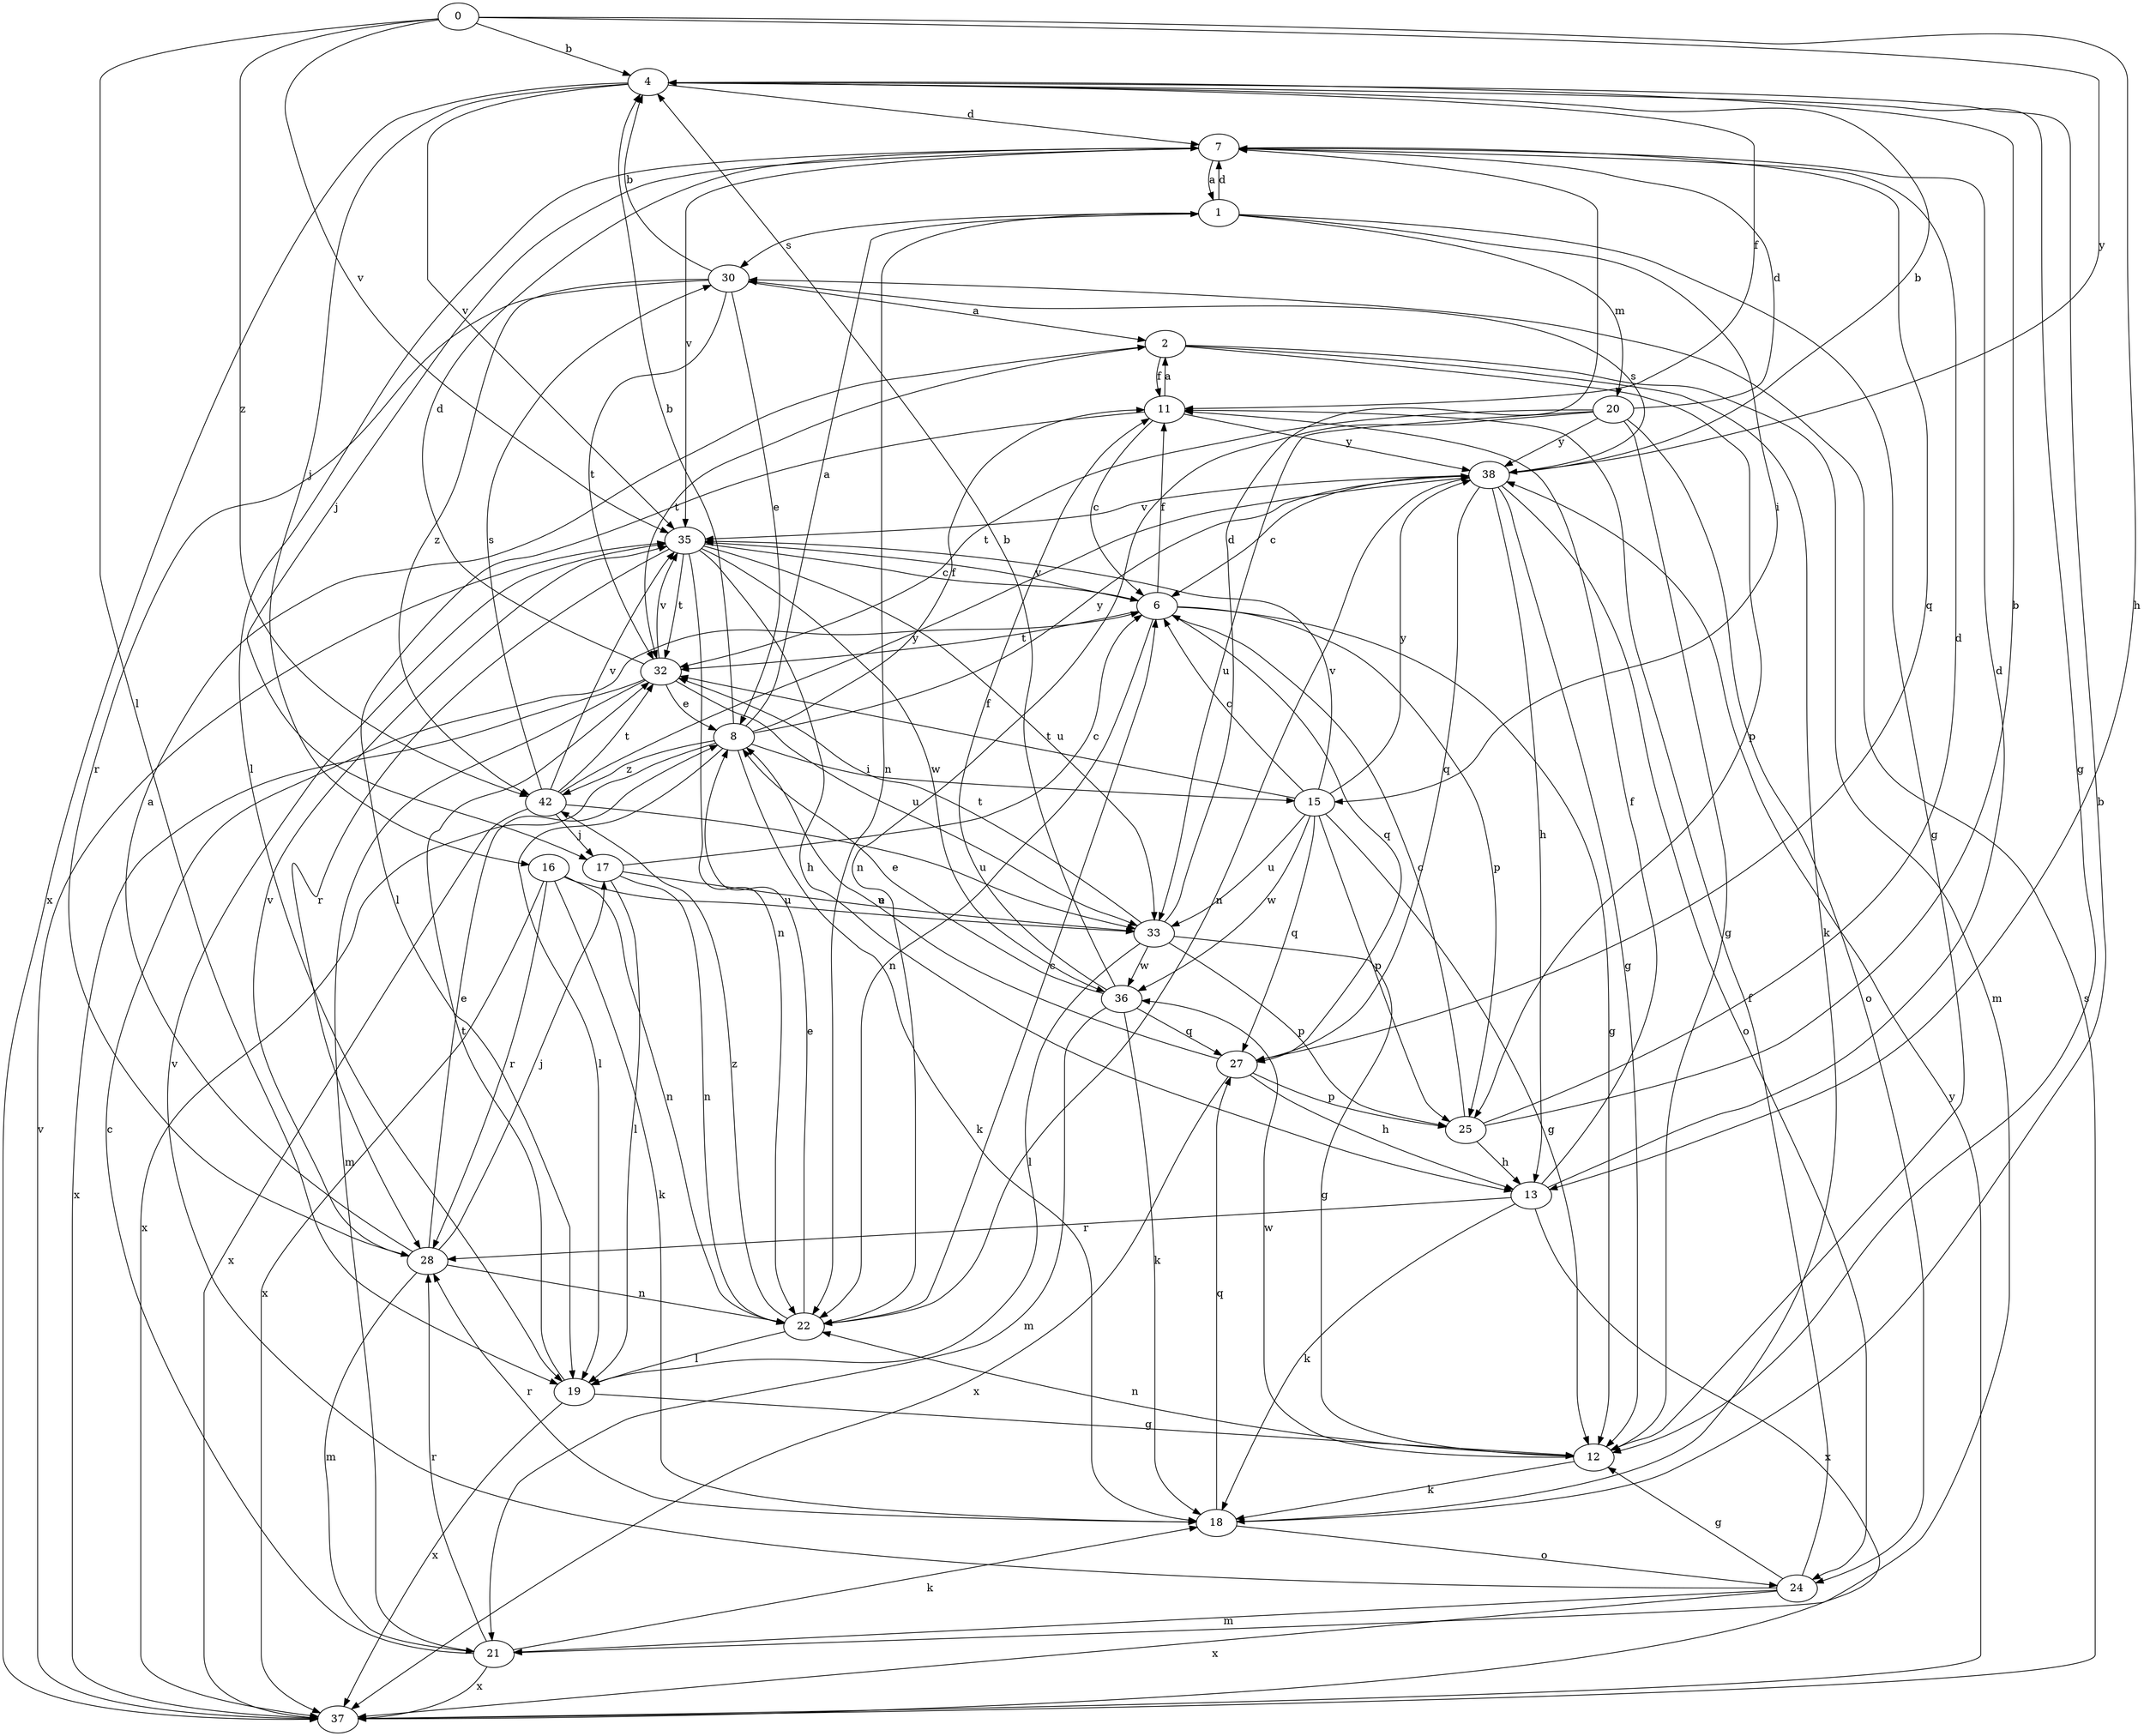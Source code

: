 strict digraph  {
0;
1;
2;
4;
6;
7;
8;
11;
12;
13;
15;
16;
17;
18;
19;
20;
21;
22;
24;
25;
27;
28;
30;
32;
33;
35;
36;
37;
38;
42;
0 -> 4  [label=b];
0 -> 13  [label=h];
0 -> 19  [label=l];
0 -> 35  [label=v];
0 -> 38  [label=y];
0 -> 42  [label=z];
1 -> 7  [label=d];
1 -> 12  [label=g];
1 -> 15  [label=i];
1 -> 20  [label=m];
1 -> 22  [label=n];
1 -> 30  [label=s];
2 -> 11  [label=f];
2 -> 18  [label=k];
2 -> 21  [label=m];
2 -> 25  [label=p];
2 -> 32  [label=t];
4 -> 7  [label=d];
4 -> 11  [label=f];
4 -> 12  [label=g];
4 -> 16  [label=j];
4 -> 35  [label=v];
4 -> 37  [label=x];
6 -> 11  [label=f];
6 -> 12  [label=g];
6 -> 22  [label=n];
6 -> 25  [label=p];
6 -> 27  [label=q];
6 -> 32  [label=t];
6 -> 35  [label=v];
7 -> 1  [label=a];
7 -> 17  [label=j];
7 -> 19  [label=l];
7 -> 27  [label=q];
7 -> 35  [label=v];
8 -> 1  [label=a];
8 -> 4  [label=b];
8 -> 11  [label=f];
8 -> 15  [label=i];
8 -> 18  [label=k];
8 -> 19  [label=l];
8 -> 37  [label=x];
8 -> 38  [label=y];
8 -> 42  [label=z];
11 -> 2  [label=a];
11 -> 6  [label=c];
11 -> 19  [label=l];
11 -> 38  [label=y];
12 -> 18  [label=k];
12 -> 22  [label=n];
12 -> 36  [label=w];
13 -> 7  [label=d];
13 -> 11  [label=f];
13 -> 18  [label=k];
13 -> 28  [label=r];
13 -> 37  [label=x];
15 -> 6  [label=c];
15 -> 12  [label=g];
15 -> 25  [label=p];
15 -> 27  [label=q];
15 -> 32  [label=t];
15 -> 33  [label=u];
15 -> 35  [label=v];
15 -> 36  [label=w];
15 -> 38  [label=y];
16 -> 18  [label=k];
16 -> 22  [label=n];
16 -> 28  [label=r];
16 -> 33  [label=u];
16 -> 37  [label=x];
17 -> 6  [label=c];
17 -> 19  [label=l];
17 -> 22  [label=n];
17 -> 33  [label=u];
18 -> 4  [label=b];
18 -> 24  [label=o];
18 -> 27  [label=q];
18 -> 28  [label=r];
19 -> 12  [label=g];
19 -> 32  [label=t];
19 -> 37  [label=x];
20 -> 7  [label=d];
20 -> 12  [label=g];
20 -> 22  [label=n];
20 -> 24  [label=o];
20 -> 32  [label=t];
20 -> 33  [label=u];
20 -> 38  [label=y];
21 -> 6  [label=c];
21 -> 18  [label=k];
21 -> 28  [label=r];
21 -> 37  [label=x];
22 -> 6  [label=c];
22 -> 8  [label=e];
22 -> 19  [label=l];
22 -> 42  [label=z];
24 -> 11  [label=f];
24 -> 12  [label=g];
24 -> 21  [label=m];
24 -> 35  [label=v];
24 -> 37  [label=x];
25 -> 4  [label=b];
25 -> 6  [label=c];
25 -> 7  [label=d];
25 -> 13  [label=h];
27 -> 8  [label=e];
27 -> 13  [label=h];
27 -> 25  [label=p];
27 -> 37  [label=x];
28 -> 2  [label=a];
28 -> 8  [label=e];
28 -> 17  [label=j];
28 -> 21  [label=m];
28 -> 22  [label=n];
28 -> 35  [label=v];
30 -> 2  [label=a];
30 -> 4  [label=b];
30 -> 8  [label=e];
30 -> 28  [label=r];
30 -> 32  [label=t];
30 -> 42  [label=z];
32 -> 7  [label=d];
32 -> 8  [label=e];
32 -> 21  [label=m];
32 -> 33  [label=u];
32 -> 35  [label=v];
32 -> 37  [label=x];
33 -> 7  [label=d];
33 -> 12  [label=g];
33 -> 19  [label=l];
33 -> 25  [label=p];
33 -> 32  [label=t];
33 -> 36  [label=w];
35 -> 6  [label=c];
35 -> 13  [label=h];
35 -> 22  [label=n];
35 -> 28  [label=r];
35 -> 32  [label=t];
35 -> 33  [label=u];
35 -> 36  [label=w];
36 -> 4  [label=b];
36 -> 8  [label=e];
36 -> 11  [label=f];
36 -> 18  [label=k];
36 -> 21  [label=m];
36 -> 27  [label=q];
37 -> 30  [label=s];
37 -> 35  [label=v];
37 -> 38  [label=y];
38 -> 4  [label=b];
38 -> 6  [label=c];
38 -> 12  [label=g];
38 -> 13  [label=h];
38 -> 22  [label=n];
38 -> 24  [label=o];
38 -> 27  [label=q];
38 -> 30  [label=s];
38 -> 35  [label=v];
42 -> 17  [label=j];
42 -> 30  [label=s];
42 -> 32  [label=t];
42 -> 33  [label=u];
42 -> 35  [label=v];
42 -> 37  [label=x];
42 -> 38  [label=y];
}
